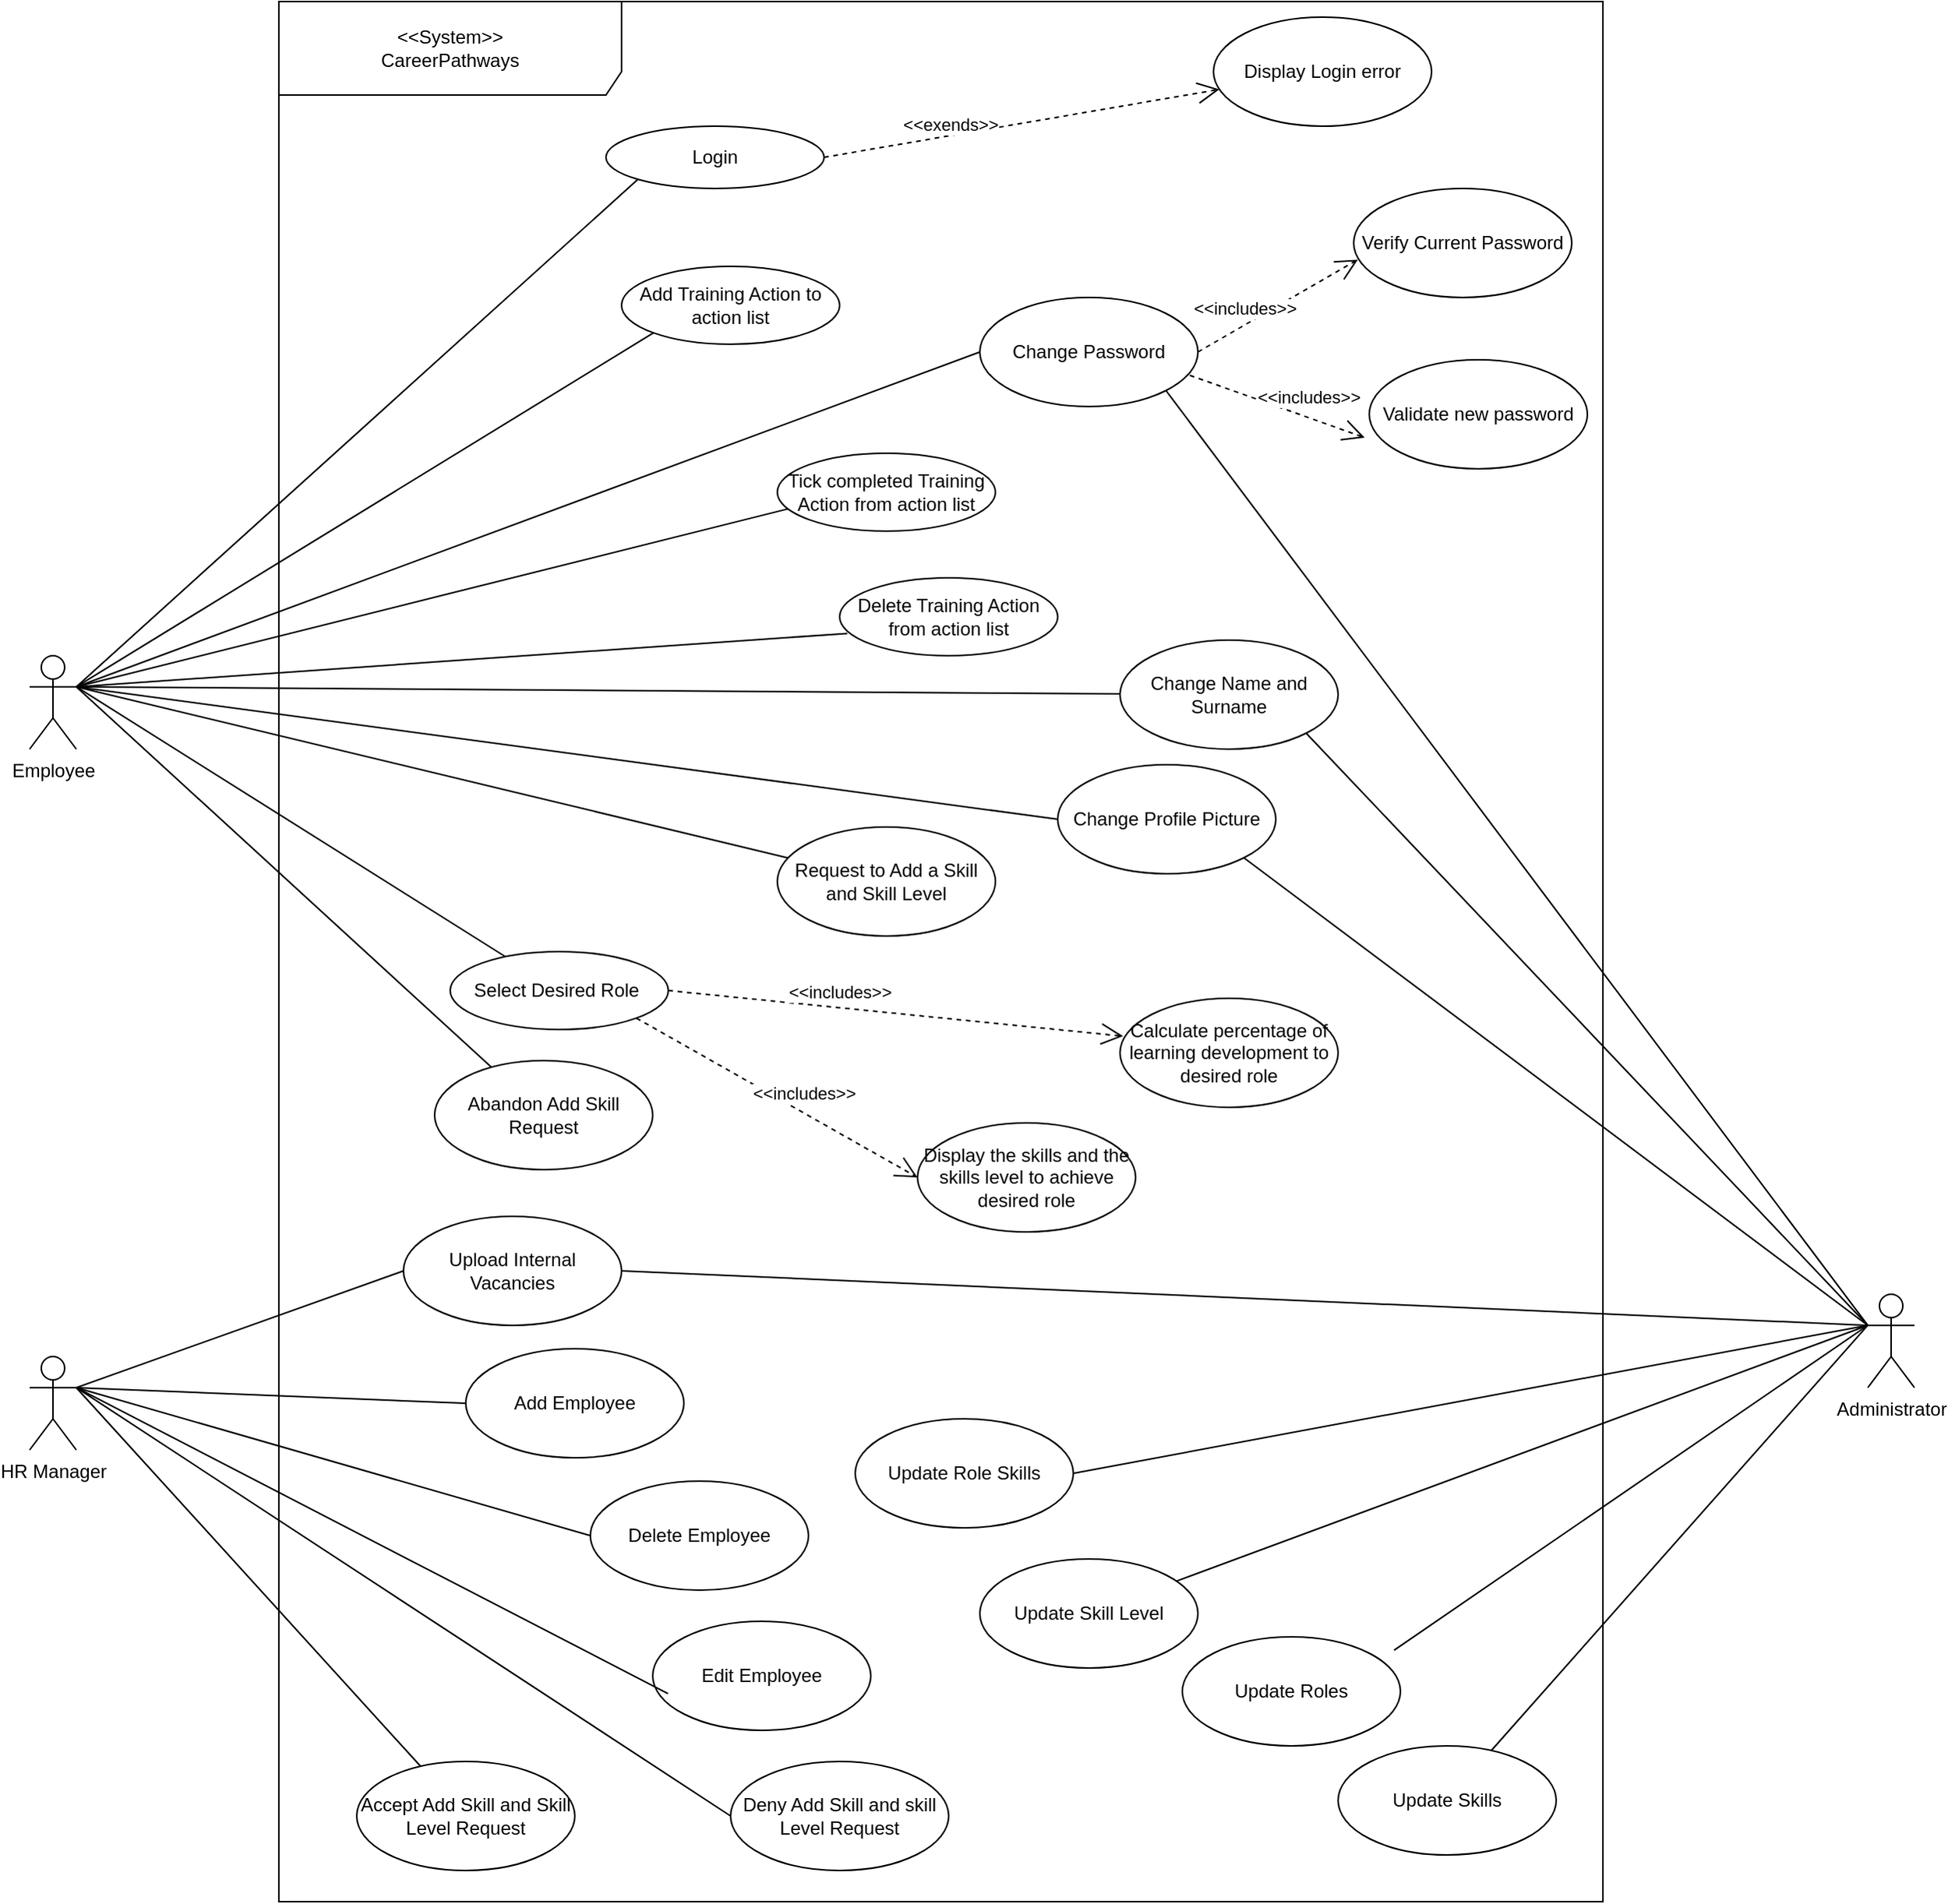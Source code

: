 <mxfile version="13.8.8" type="github">
  <diagram id="giAabpwPuGFfijqy-w_J" name="Page-1">
    <mxGraphModel dx="1450" dy="1015" grid="1" gridSize="10" guides="1" tooltips="1" connect="1" arrows="1" fold="1" page="1" pageScale="1" pageWidth="2336" pageHeight="1654" math="0" shadow="0">
      <root>
        <mxCell id="0" />
        <mxCell id="1" parent="0" />
        <mxCell id="yPrp7qd_ZaBmRegbb4Uq-1" value="&amp;lt;&amp;lt;System&amp;gt;&amp;gt;&lt;br&gt;CareerPathways" style="shape=umlFrame;whiteSpace=wrap;html=1;width=220;height=60;" vertex="1" parent="1">
          <mxGeometry x="200" width="850" height="1220" as="geometry" />
        </mxCell>
        <mxCell id="yPrp7qd_ZaBmRegbb4Uq-2" value="Employee" style="shape=umlActor;verticalLabelPosition=bottom;verticalAlign=top;html=1;" vertex="1" parent="1">
          <mxGeometry x="40" y="420" width="30" height="60" as="geometry" />
        </mxCell>
        <mxCell id="yPrp7qd_ZaBmRegbb4Uq-24" value="HR Manager" style="shape=umlActor;verticalLabelPosition=bottom;verticalAlign=top;html=1;" vertex="1" parent="1">
          <mxGeometry x="40" y="870" width="30" height="60" as="geometry" />
        </mxCell>
        <mxCell id="yPrp7qd_ZaBmRegbb4Uq-25" value="Administrator" style="shape=umlActor;verticalLabelPosition=bottom;verticalAlign=top;html=1;" vertex="1" parent="1">
          <mxGeometry x="1220" y="830" width="30" height="60" as="geometry" />
        </mxCell>
        <mxCell id="yPrp7qd_ZaBmRegbb4Uq-27" value="Login" style="ellipse;whiteSpace=wrap;html=1;" vertex="1" parent="1">
          <mxGeometry x="410" y="80" width="140" height="40" as="geometry" />
        </mxCell>
        <mxCell id="yPrp7qd_ZaBmRegbb4Uq-29" value="Add Training Action to action list" style="ellipse;whiteSpace=wrap;html=1;" vertex="1" parent="1">
          <mxGeometry x="420" y="170" width="140" height="50" as="geometry" />
        </mxCell>
        <mxCell id="yPrp7qd_ZaBmRegbb4Uq-31" value="Tick completed Training Action from action list" style="ellipse;whiteSpace=wrap;html=1;" vertex="1" parent="1">
          <mxGeometry x="520" y="290" width="140" height="50" as="geometry" />
        </mxCell>
        <mxCell id="yPrp7qd_ZaBmRegbb4Uq-32" value="Delete Training Action from action list" style="ellipse;whiteSpace=wrap;html=1;" vertex="1" parent="1">
          <mxGeometry x="560" y="370" width="140" height="50" as="geometry" />
        </mxCell>
        <mxCell id="yPrp7qd_ZaBmRegbb4Uq-35" value="Select Desired Role&amp;nbsp;" style="ellipse;whiteSpace=wrap;html=1;" vertex="1" parent="1">
          <mxGeometry x="310" y="610" width="140" height="50" as="geometry" />
        </mxCell>
        <mxCell id="yPrp7qd_ZaBmRegbb4Uq-36" value="Display the skills and the skills level to achieve desired role" style="ellipse;whiteSpace=wrap;html=1;" vertex="1" parent="1">
          <mxGeometry x="610" y="720" width="140" height="70" as="geometry" />
        </mxCell>
        <mxCell id="yPrp7qd_ZaBmRegbb4Uq-39" value="Change Password" style="ellipse;whiteSpace=wrap;html=1;" vertex="1" parent="1">
          <mxGeometry x="650" y="190" width="140" height="70" as="geometry" />
        </mxCell>
        <mxCell id="yPrp7qd_ZaBmRegbb4Uq-40" value="Verify Current Password" style="ellipse;whiteSpace=wrap;html=1;" vertex="1" parent="1">
          <mxGeometry x="890" y="120" width="140" height="70" as="geometry" />
        </mxCell>
        <mxCell id="yPrp7qd_ZaBmRegbb4Uq-41" value="Display Login error" style="ellipse;whiteSpace=wrap;html=1;" vertex="1" parent="1">
          <mxGeometry x="800" y="10" width="140" height="70" as="geometry" />
        </mxCell>
        <mxCell id="yPrp7qd_ZaBmRegbb4Uq-42" value="Change Name and Surname" style="ellipse;whiteSpace=wrap;html=1;" vertex="1" parent="1">
          <mxGeometry x="740" y="410" width="140" height="70" as="geometry" />
        </mxCell>
        <mxCell id="yPrp7qd_ZaBmRegbb4Uq-43" value="Change Profile Picture" style="ellipse;whiteSpace=wrap;html=1;" vertex="1" parent="1">
          <mxGeometry x="700" y="490" width="140" height="70" as="geometry" />
        </mxCell>
        <mxCell id="yPrp7qd_ZaBmRegbb4Uq-44" value="Calculate percentage of learning development to desired role" style="ellipse;whiteSpace=wrap;html=1;" vertex="1" parent="1">
          <mxGeometry x="740" y="640" width="140" height="70" as="geometry" />
        </mxCell>
        <mxCell id="yPrp7qd_ZaBmRegbb4Uq-45" value="Request to Add a Skill and Skill Level" style="ellipse;whiteSpace=wrap;html=1;" vertex="1" parent="1">
          <mxGeometry x="520" y="530" width="140" height="70" as="geometry" />
        </mxCell>
        <mxCell id="yPrp7qd_ZaBmRegbb4Uq-46" value="Abandon Add Skill Request" style="ellipse;whiteSpace=wrap;html=1;" vertex="1" parent="1">
          <mxGeometry x="300" y="680" width="140" height="70" as="geometry" />
        </mxCell>
        <mxCell id="yPrp7qd_ZaBmRegbb4Uq-47" value="Add Employee" style="ellipse;whiteSpace=wrap;html=1;" vertex="1" parent="1">
          <mxGeometry x="320" y="865" width="140" height="70" as="geometry" />
        </mxCell>
        <mxCell id="yPrp7qd_ZaBmRegbb4Uq-48" value="Delete Employee" style="ellipse;whiteSpace=wrap;html=1;" vertex="1" parent="1">
          <mxGeometry x="400" y="950" width="140" height="70" as="geometry" />
        </mxCell>
        <mxCell id="yPrp7qd_ZaBmRegbb4Uq-49" value="Edit Employee" style="ellipse;whiteSpace=wrap;html=1;" vertex="1" parent="1">
          <mxGeometry x="440" y="1040" width="140" height="70" as="geometry" />
        </mxCell>
        <mxCell id="yPrp7qd_ZaBmRegbb4Uq-50" value="Accept Add Skill and Skill Level Request" style="ellipse;whiteSpace=wrap;html=1;" vertex="1" parent="1">
          <mxGeometry x="250" y="1130" width="140" height="70" as="geometry" />
        </mxCell>
        <mxCell id="yPrp7qd_ZaBmRegbb4Uq-52" value="Deny Add Skill and skill Level Request" style="ellipse;whiteSpace=wrap;html=1;" vertex="1" parent="1">
          <mxGeometry x="490" y="1130" width="140" height="70" as="geometry" />
        </mxCell>
        <mxCell id="yPrp7qd_ZaBmRegbb4Uq-56" value="Validate new password" style="ellipse;whiteSpace=wrap;html=1;" vertex="1" parent="1">
          <mxGeometry x="900" y="230" width="140" height="70" as="geometry" />
        </mxCell>
        <mxCell id="yPrp7qd_ZaBmRegbb4Uq-65" value="" style="endArrow=none;endFill=0;endSize=12;html=1;exitX=1;exitY=0.333;exitDx=0;exitDy=0;exitPerimeter=0;" edge="1" parent="1" source="yPrp7qd_ZaBmRegbb4Uq-24" target="yPrp7qd_ZaBmRegbb4Uq-50">
          <mxGeometry width="160" relative="1" as="geometry">
            <mxPoint x="73" y="870" as="sourcePoint" />
            <mxPoint x="230" y="820" as="targetPoint" />
            <Array as="points" />
          </mxGeometry>
        </mxCell>
        <mxCell id="yPrp7qd_ZaBmRegbb4Uq-66" value="" style="endArrow=none;endFill=0;endSize=12;html=1;entryX=0;entryY=0.5;entryDx=0;entryDy=0;exitX=1;exitY=0.333;exitDx=0;exitDy=0;exitPerimeter=0;" edge="1" parent="1" source="yPrp7qd_ZaBmRegbb4Uq-24" target="yPrp7qd_ZaBmRegbb4Uq-52">
          <mxGeometry width="160" relative="1" as="geometry">
            <mxPoint x="80" y="820" as="sourcePoint" />
            <mxPoint x="580" y="980" as="targetPoint" />
            <Array as="points" />
          </mxGeometry>
        </mxCell>
        <mxCell id="yPrp7qd_ZaBmRegbb4Uq-67" value="" style="endArrow=none;endFill=0;endSize=12;html=1;exitX=1;exitY=0.333;exitDx=0;exitDy=0;exitPerimeter=0;entryX=0.07;entryY=0.663;entryDx=0;entryDy=0;entryPerimeter=0;" edge="1" parent="1" source="yPrp7qd_ZaBmRegbb4Uq-24" target="yPrp7qd_ZaBmRegbb4Uq-49">
          <mxGeometry width="160" relative="1" as="geometry">
            <mxPoint x="180" y="920" as="sourcePoint" />
            <mxPoint x="340" y="920" as="targetPoint" />
            <Array as="points" />
          </mxGeometry>
        </mxCell>
        <mxCell id="yPrp7qd_ZaBmRegbb4Uq-69" value="" style="endArrow=none;endFill=0;endSize=12;html=1;entryX=0;entryY=0.5;entryDx=0;entryDy=0;exitX=1;exitY=0.333;exitDx=0;exitDy=0;exitPerimeter=0;" edge="1" parent="1" source="yPrp7qd_ZaBmRegbb4Uq-24" target="yPrp7qd_ZaBmRegbb4Uq-48">
          <mxGeometry width="160" relative="1" as="geometry">
            <mxPoint x="110" y="910" as="sourcePoint" />
            <mxPoint x="230" y="940" as="targetPoint" />
          </mxGeometry>
        </mxCell>
        <mxCell id="yPrp7qd_ZaBmRegbb4Uq-70" value="" style="endArrow=none;endFill=0;endSize=12;html=1;entryX=0;entryY=0.5;entryDx=0;entryDy=0;exitX=1;exitY=0.333;exitDx=0;exitDy=0;exitPerimeter=0;" edge="1" parent="1" source="yPrp7qd_ZaBmRegbb4Uq-24" target="yPrp7qd_ZaBmRegbb4Uq-47">
          <mxGeometry width="160" relative="1" as="geometry">
            <mxPoint x="60" y="900" as="sourcePoint" />
            <mxPoint x="220" y="900" as="targetPoint" />
          </mxGeometry>
        </mxCell>
        <mxCell id="yPrp7qd_ZaBmRegbb4Uq-71" value="Update Roles" style="ellipse;whiteSpace=wrap;html=1;" vertex="1" parent="1">
          <mxGeometry x="780" y="1050" width="140" height="70" as="geometry" />
        </mxCell>
        <mxCell id="yPrp7qd_ZaBmRegbb4Uq-72" value="Update Skills" style="ellipse;whiteSpace=wrap;html=1;" vertex="1" parent="1">
          <mxGeometry x="880" y="1120" width="140" height="70" as="geometry" />
        </mxCell>
        <mxCell id="yPrp7qd_ZaBmRegbb4Uq-73" value="Update Skill Level" style="ellipse;whiteSpace=wrap;html=1;" vertex="1" parent="1">
          <mxGeometry x="650" y="1000" width="140" height="70" as="geometry" />
        </mxCell>
        <mxCell id="yPrp7qd_ZaBmRegbb4Uq-75" value="Update Role Skills" style="ellipse;whiteSpace=wrap;html=1;" vertex="1" parent="1">
          <mxGeometry x="570" y="910" width="140" height="70" as="geometry" />
        </mxCell>
        <mxCell id="yPrp7qd_ZaBmRegbb4Uq-76" value="" style="endArrow=none;endFill=0;endSize=12;html=1;exitX=0;exitY=0.333;exitDx=0;exitDy=0;exitPerimeter=0;" edge="1" parent="1" source="yPrp7qd_ZaBmRegbb4Uq-25" target="yPrp7qd_ZaBmRegbb4Uq-72">
          <mxGeometry width="160" relative="1" as="geometry">
            <mxPoint x="740" y="1050" as="sourcePoint" />
            <mxPoint x="900" y="1050" as="targetPoint" />
          </mxGeometry>
        </mxCell>
        <mxCell id="yPrp7qd_ZaBmRegbb4Uq-77" value="" style="endArrow=none;endFill=0;endSize=12;html=1;exitX=0;exitY=0.333;exitDx=0;exitDy=0;exitPerimeter=0;entryX=0.971;entryY=0.122;entryDx=0;entryDy=0;entryPerimeter=0;" edge="1" parent="1" source="yPrp7qd_ZaBmRegbb4Uq-25" target="yPrp7qd_ZaBmRegbb4Uq-71">
          <mxGeometry width="160" relative="1" as="geometry">
            <mxPoint x="740" y="1050" as="sourcePoint" />
            <mxPoint x="900" y="1050" as="targetPoint" />
          </mxGeometry>
        </mxCell>
        <mxCell id="yPrp7qd_ZaBmRegbb4Uq-78" value="" style="endArrow=none;endFill=0;endSize=12;html=1;exitX=0;exitY=0.333;exitDx=0;exitDy=0;exitPerimeter=0;" edge="1" parent="1" source="yPrp7qd_ZaBmRegbb4Uq-25" target="yPrp7qd_ZaBmRegbb4Uq-73">
          <mxGeometry width="160" relative="1" as="geometry">
            <mxPoint x="1200" y="1010" as="sourcePoint" />
            <mxPoint x="900" y="1050" as="targetPoint" />
          </mxGeometry>
        </mxCell>
        <mxCell id="yPrp7qd_ZaBmRegbb4Uq-79" value="" style="endArrow=none;endFill=0;endSize=12;html=1;exitX=0;exitY=0.333;exitDx=0;exitDy=0;exitPerimeter=0;entryX=1;entryY=0.5;entryDx=0;entryDy=0;" edge="1" parent="1" source="yPrp7qd_ZaBmRegbb4Uq-25" target="yPrp7qd_ZaBmRegbb4Uq-75">
          <mxGeometry width="160" relative="1" as="geometry">
            <mxPoint x="740" y="1050" as="sourcePoint" />
            <mxPoint x="900" y="1050" as="targetPoint" />
          </mxGeometry>
        </mxCell>
        <mxCell id="yPrp7qd_ZaBmRegbb4Uq-81" value="Upload Internal Vacancies" style="ellipse;whiteSpace=wrap;html=1;" vertex="1" parent="1">
          <mxGeometry x="280" y="780" width="140" height="70" as="geometry" />
        </mxCell>
        <mxCell id="yPrp7qd_ZaBmRegbb4Uq-82" value="" style="endArrow=none;endFill=0;endSize=12;html=1;exitX=1;exitY=0.333;exitDx=0;exitDy=0;exitPerimeter=0;entryX=0;entryY=0.5;entryDx=0;entryDy=0;" edge="1" parent="1" source="yPrp7qd_ZaBmRegbb4Uq-24" target="yPrp7qd_ZaBmRegbb4Uq-81">
          <mxGeometry width="160" relative="1" as="geometry">
            <mxPoint x="410" y="800" as="sourcePoint" />
            <mxPoint x="570" y="800" as="targetPoint" />
            <Array as="points" />
          </mxGeometry>
        </mxCell>
        <mxCell id="yPrp7qd_ZaBmRegbb4Uq-85" value="" style="endArrow=none;endFill=0;endSize=12;html=1;exitX=1;exitY=0.333;exitDx=0;exitDy=0;exitPerimeter=0;" edge="1" parent="1" source="yPrp7qd_ZaBmRegbb4Uq-2" target="yPrp7qd_ZaBmRegbb4Uq-46">
          <mxGeometry width="160" relative="1" as="geometry">
            <mxPoint x="380" y="550" as="sourcePoint" />
            <mxPoint x="540" y="550" as="targetPoint" />
            <Array as="points" />
          </mxGeometry>
        </mxCell>
        <mxCell id="yPrp7qd_ZaBmRegbb4Uq-86" value="" style="endArrow=none;endFill=0;endSize=12;html=1;exitX=1;exitY=0.333;exitDx=0;exitDy=0;exitPerimeter=0;" edge="1" parent="1" source="yPrp7qd_ZaBmRegbb4Uq-2" target="yPrp7qd_ZaBmRegbb4Uq-35">
          <mxGeometry width="160" relative="1" as="geometry">
            <mxPoint x="380" y="550" as="sourcePoint" />
            <mxPoint x="540" y="550" as="targetPoint" />
          </mxGeometry>
        </mxCell>
        <mxCell id="yPrp7qd_ZaBmRegbb4Uq-87" value="" style="endArrow=none;endFill=0;endSize=12;html=1;exitX=1;exitY=0.333;exitDx=0;exitDy=0;exitPerimeter=0;" edge="1" parent="1" source="yPrp7qd_ZaBmRegbb4Uq-2" target="yPrp7qd_ZaBmRegbb4Uq-45">
          <mxGeometry width="160" relative="1" as="geometry">
            <mxPoint x="380" y="690" as="sourcePoint" />
            <mxPoint x="540" y="690" as="targetPoint" />
          </mxGeometry>
        </mxCell>
        <mxCell id="yPrp7qd_ZaBmRegbb4Uq-88" value="" style="endArrow=none;endFill=0;endSize=12;html=1;exitX=1;exitY=0.333;exitDx=0;exitDy=0;exitPerimeter=0;entryX=0.035;entryY=0.714;entryDx=0;entryDy=0;entryPerimeter=0;" edge="1" parent="1" source="yPrp7qd_ZaBmRegbb4Uq-2" target="yPrp7qd_ZaBmRegbb4Uq-32">
          <mxGeometry width="160" relative="1" as="geometry">
            <mxPoint x="380" y="550" as="sourcePoint" />
            <mxPoint x="540" y="550" as="targetPoint" />
          </mxGeometry>
        </mxCell>
        <mxCell id="yPrp7qd_ZaBmRegbb4Uq-89" value="" style="endArrow=none;endFill=0;endSize=12;html=1;exitX=1;exitY=0.333;exitDx=0;exitDy=0;exitPerimeter=0;entryX=0;entryY=0.5;entryDx=0;entryDy=0;" edge="1" parent="1" source="yPrp7qd_ZaBmRegbb4Uq-2" target="yPrp7qd_ZaBmRegbb4Uq-43">
          <mxGeometry width="160" relative="1" as="geometry">
            <mxPoint x="380" y="550" as="sourcePoint" />
            <mxPoint x="540" y="550" as="targetPoint" />
          </mxGeometry>
        </mxCell>
        <mxCell id="yPrp7qd_ZaBmRegbb4Uq-90" value="" style="endArrow=none;endFill=0;endSize=12;html=1;entryX=0.05;entryY=0.714;entryDx=0;entryDy=0;entryPerimeter=0;exitX=1;exitY=0.333;exitDx=0;exitDy=0;exitPerimeter=0;" edge="1" parent="1" source="yPrp7qd_ZaBmRegbb4Uq-2" target="yPrp7qd_ZaBmRegbb4Uq-31">
          <mxGeometry width="160" relative="1" as="geometry">
            <mxPoint x="70" y="460" as="sourcePoint" />
            <mxPoint x="540" y="550" as="targetPoint" />
          </mxGeometry>
        </mxCell>
        <mxCell id="yPrp7qd_ZaBmRegbb4Uq-91" value="" style="endArrow=none;endFill=0;endSize=12;html=1;exitX=1;exitY=0.333;exitDx=0;exitDy=0;exitPerimeter=0;" edge="1" parent="1" source="yPrp7qd_ZaBmRegbb4Uq-2" target="yPrp7qd_ZaBmRegbb4Uq-42">
          <mxGeometry width="160" relative="1" as="geometry">
            <mxPoint x="380" y="550" as="sourcePoint" />
            <mxPoint x="540" y="550" as="targetPoint" />
          </mxGeometry>
        </mxCell>
        <mxCell id="yPrp7qd_ZaBmRegbb4Uq-92" value="" style="endArrow=none;endFill=0;endSize=12;html=1;exitX=1;exitY=0.333;exitDx=0;exitDy=0;exitPerimeter=0;entryX=0;entryY=0.5;entryDx=0;entryDy=0;" edge="1" parent="1" source="yPrp7qd_ZaBmRegbb4Uq-2" target="yPrp7qd_ZaBmRegbb4Uq-39">
          <mxGeometry width="160" relative="1" as="geometry">
            <mxPoint x="380" y="550" as="sourcePoint" />
            <mxPoint x="540" y="550" as="targetPoint" />
          </mxGeometry>
        </mxCell>
        <mxCell id="yPrp7qd_ZaBmRegbb4Uq-93" value="" style="endArrow=none;endFill=0;endSize=12;html=1;exitX=1;exitY=0.333;exitDx=0;exitDy=0;exitPerimeter=0;entryX=0;entryY=1;entryDx=0;entryDy=0;" edge="1" parent="1" source="yPrp7qd_ZaBmRegbb4Uq-2" target="yPrp7qd_ZaBmRegbb4Uq-29">
          <mxGeometry width="160" relative="1" as="geometry">
            <mxPoint x="380" y="550" as="sourcePoint" />
            <mxPoint x="540" y="550" as="targetPoint" />
          </mxGeometry>
        </mxCell>
        <mxCell id="yPrp7qd_ZaBmRegbb4Uq-95" value="" style="endArrow=none;endFill=0;endSize=12;html=1;exitX=1;exitY=0.333;exitDx=0;exitDy=0;exitPerimeter=0;entryX=0;entryY=1;entryDx=0;entryDy=0;" edge="1" parent="1" source="yPrp7qd_ZaBmRegbb4Uq-2" target="yPrp7qd_ZaBmRegbb4Uq-27">
          <mxGeometry width="160" relative="1" as="geometry">
            <mxPoint x="380" y="550" as="sourcePoint" />
            <mxPoint x="540" y="550" as="targetPoint" />
          </mxGeometry>
        </mxCell>
        <mxCell id="yPrp7qd_ZaBmRegbb4Uq-96" value="" style="endArrow=open;endFill=1;endSize=12;html=1;dashed=1;exitX=1;exitY=0.5;exitDx=0;exitDy=0;" edge="1" parent="1" source="yPrp7qd_ZaBmRegbb4Uq-27" target="yPrp7qd_ZaBmRegbb4Uq-41">
          <mxGeometry width="160" relative="1" as="geometry">
            <mxPoint x="650" y="370" as="sourcePoint" />
            <mxPoint x="810" y="370" as="targetPoint" />
          </mxGeometry>
        </mxCell>
        <mxCell id="yPrp7qd_ZaBmRegbb4Uq-97" value="&amp;lt;&amp;lt;exends&amp;gt;&amp;gt;" style="edgeLabel;html=1;align=center;verticalAlign=middle;resizable=0;points=[];" vertex="1" connectable="0" parent="yPrp7qd_ZaBmRegbb4Uq-96">
          <mxGeometry x="-0.364" y="7" relative="1" as="geometry">
            <mxPoint x="1" as="offset" />
          </mxGeometry>
        </mxCell>
        <mxCell id="yPrp7qd_ZaBmRegbb4Uq-98" value="" style="endArrow=open;endFill=1;endSize=12;html=1;dashed=1;exitX=1;exitY=0.5;exitDx=0;exitDy=0;entryX=0.019;entryY=0.653;entryDx=0;entryDy=0;entryPerimeter=0;" edge="1" parent="1" source="yPrp7qd_ZaBmRegbb4Uq-39" target="yPrp7qd_ZaBmRegbb4Uq-40">
          <mxGeometry width="160" relative="1" as="geometry">
            <mxPoint x="650" y="520" as="sourcePoint" />
            <mxPoint x="810" y="520" as="targetPoint" />
          </mxGeometry>
        </mxCell>
        <mxCell id="yPrp7qd_ZaBmRegbb4Uq-99" value="&amp;lt;&amp;lt;includes&amp;gt;&amp;gt;" style="edgeLabel;html=1;align=center;verticalAlign=middle;resizable=0;points=[];" vertex="1" connectable="0" parent="yPrp7qd_ZaBmRegbb4Uq-98">
          <mxGeometry x="-0.323" y="9" relative="1" as="geometry">
            <mxPoint as="offset" />
          </mxGeometry>
        </mxCell>
        <mxCell id="yPrp7qd_ZaBmRegbb4Uq-100" value="" style="endArrow=open;endFill=1;endSize=12;html=1;dashed=1;exitX=0.963;exitY=0.714;exitDx=0;exitDy=0;entryX=-0.021;entryY=0.714;entryDx=0;entryDy=0;entryPerimeter=0;exitPerimeter=0;" edge="1" parent="1" source="yPrp7qd_ZaBmRegbb4Uq-39" target="yPrp7qd_ZaBmRegbb4Uq-56">
          <mxGeometry width="160" relative="1" as="geometry">
            <mxPoint x="650" y="520" as="sourcePoint" />
            <mxPoint x="810" y="520" as="targetPoint" />
          </mxGeometry>
        </mxCell>
        <mxCell id="yPrp7qd_ZaBmRegbb4Uq-101" value="&amp;lt;&amp;lt;includes&amp;gt;&amp;gt;" style="edgeLabel;html=1;align=center;verticalAlign=middle;resizable=0;points=[];" vertex="1" connectable="0" parent="yPrp7qd_ZaBmRegbb4Uq-100">
          <mxGeometry x="-0.365" y="12" relative="1" as="geometry">
            <mxPoint x="35.92" y="12.08" as="offset" />
          </mxGeometry>
        </mxCell>
        <mxCell id="yPrp7qd_ZaBmRegbb4Uq-102" value="" style="endArrow=open;endFill=1;endSize=12;html=1;dashed=1;exitX=1;exitY=0.5;exitDx=0;exitDy=0;entryX=0.014;entryY=0.347;entryDx=0;entryDy=0;entryPerimeter=0;" edge="1" parent="1" source="yPrp7qd_ZaBmRegbb4Uq-35" target="yPrp7qd_ZaBmRegbb4Uq-44">
          <mxGeometry width="160" relative="1" as="geometry">
            <mxPoint x="650" y="730" as="sourcePoint" />
            <mxPoint x="810" y="730" as="targetPoint" />
          </mxGeometry>
        </mxCell>
        <mxCell id="yPrp7qd_ZaBmRegbb4Uq-103" value="&amp;lt;&amp;lt;includes&amp;gt;&amp;gt;" style="edgeLabel;html=1;align=center;verticalAlign=middle;resizable=0;points=[];" vertex="1" connectable="0" parent="yPrp7qd_ZaBmRegbb4Uq-102">
          <mxGeometry x="-0.262" y="10" relative="1" as="geometry">
            <mxPoint x="1" as="offset" />
          </mxGeometry>
        </mxCell>
        <mxCell id="yPrp7qd_ZaBmRegbb4Uq-104" value="" style="endArrow=open;endFill=1;endSize=12;html=1;dashed=1;exitX=1;exitY=1;exitDx=0;exitDy=0;entryX=0;entryY=0.5;entryDx=0;entryDy=0;" edge="1" parent="1" source="yPrp7qd_ZaBmRegbb4Uq-35" target="yPrp7qd_ZaBmRegbb4Uq-36">
          <mxGeometry width="160" relative="1" as="geometry">
            <mxPoint x="650" y="730" as="sourcePoint" />
            <mxPoint x="810" y="730" as="targetPoint" />
          </mxGeometry>
        </mxCell>
        <mxCell id="yPrp7qd_ZaBmRegbb4Uq-105" value="&amp;lt;&amp;lt;includes&amp;gt;&amp;gt;" style="edgeLabel;html=1;align=center;verticalAlign=middle;resizable=0;points=[];" vertex="1" connectable="0" parent="yPrp7qd_ZaBmRegbb4Uq-104">
          <mxGeometry x="0.122" y="11" relative="1" as="geometry">
            <mxPoint as="offset" />
          </mxGeometry>
        </mxCell>
        <mxCell id="yPrp7qd_ZaBmRegbb4Uq-108" value="" style="endArrow=none;endFill=0;endSize=12;html=1;exitX=0;exitY=0.333;exitDx=0;exitDy=0;exitPerimeter=0;entryX=1;entryY=1;entryDx=0;entryDy=0;" edge="1" parent="1" source="yPrp7qd_ZaBmRegbb4Uq-25" target="yPrp7qd_ZaBmRegbb4Uq-43">
          <mxGeometry width="160" relative="1" as="geometry">
            <mxPoint x="610" y="550" as="sourcePoint" />
            <mxPoint x="770" y="550" as="targetPoint" />
          </mxGeometry>
        </mxCell>
        <mxCell id="yPrp7qd_ZaBmRegbb4Uq-109" value="" style="endArrow=none;endFill=0;endSize=12;html=1;exitX=0;exitY=0.333;exitDx=0;exitDy=0;exitPerimeter=0;entryX=1;entryY=1;entryDx=0;entryDy=0;" edge="1" parent="1" source="yPrp7qd_ZaBmRegbb4Uq-25" target="yPrp7qd_ZaBmRegbb4Uq-42">
          <mxGeometry width="160" relative="1" as="geometry">
            <mxPoint x="1250.5" y="827.25" as="sourcePoint" />
            <mxPoint x="779.997" y="506.999" as="targetPoint" />
          </mxGeometry>
        </mxCell>
        <mxCell id="yPrp7qd_ZaBmRegbb4Uq-110" value="" style="endArrow=none;endFill=0;endSize=12;html=1;entryX=1;entryY=1;entryDx=0;entryDy=0;exitX=0;exitY=0.333;exitDx=0;exitDy=0;exitPerimeter=0;" edge="1" parent="1" source="yPrp7qd_ZaBmRegbb4Uq-25" target="yPrp7qd_ZaBmRegbb4Uq-39">
          <mxGeometry width="160" relative="1" as="geometry">
            <mxPoint x="1220" y="710" as="sourcePoint" />
            <mxPoint x="770" y="540" as="targetPoint" />
          </mxGeometry>
        </mxCell>
        <mxCell id="yPrp7qd_ZaBmRegbb4Uq-111" value="" style="endArrow=none;endFill=0;endSize=12;html=1;exitX=0;exitY=0.333;exitDx=0;exitDy=0;exitPerimeter=0;entryX=1;entryY=0.5;entryDx=0;entryDy=0;" edge="1" parent="1" source="yPrp7qd_ZaBmRegbb4Uq-25" target="yPrp7qd_ZaBmRegbb4Uq-81">
          <mxGeometry width="160" relative="1" as="geometry">
            <mxPoint x="540" y="800" as="sourcePoint" />
            <mxPoint x="700" y="800" as="targetPoint" />
          </mxGeometry>
        </mxCell>
      </root>
    </mxGraphModel>
  </diagram>
</mxfile>

